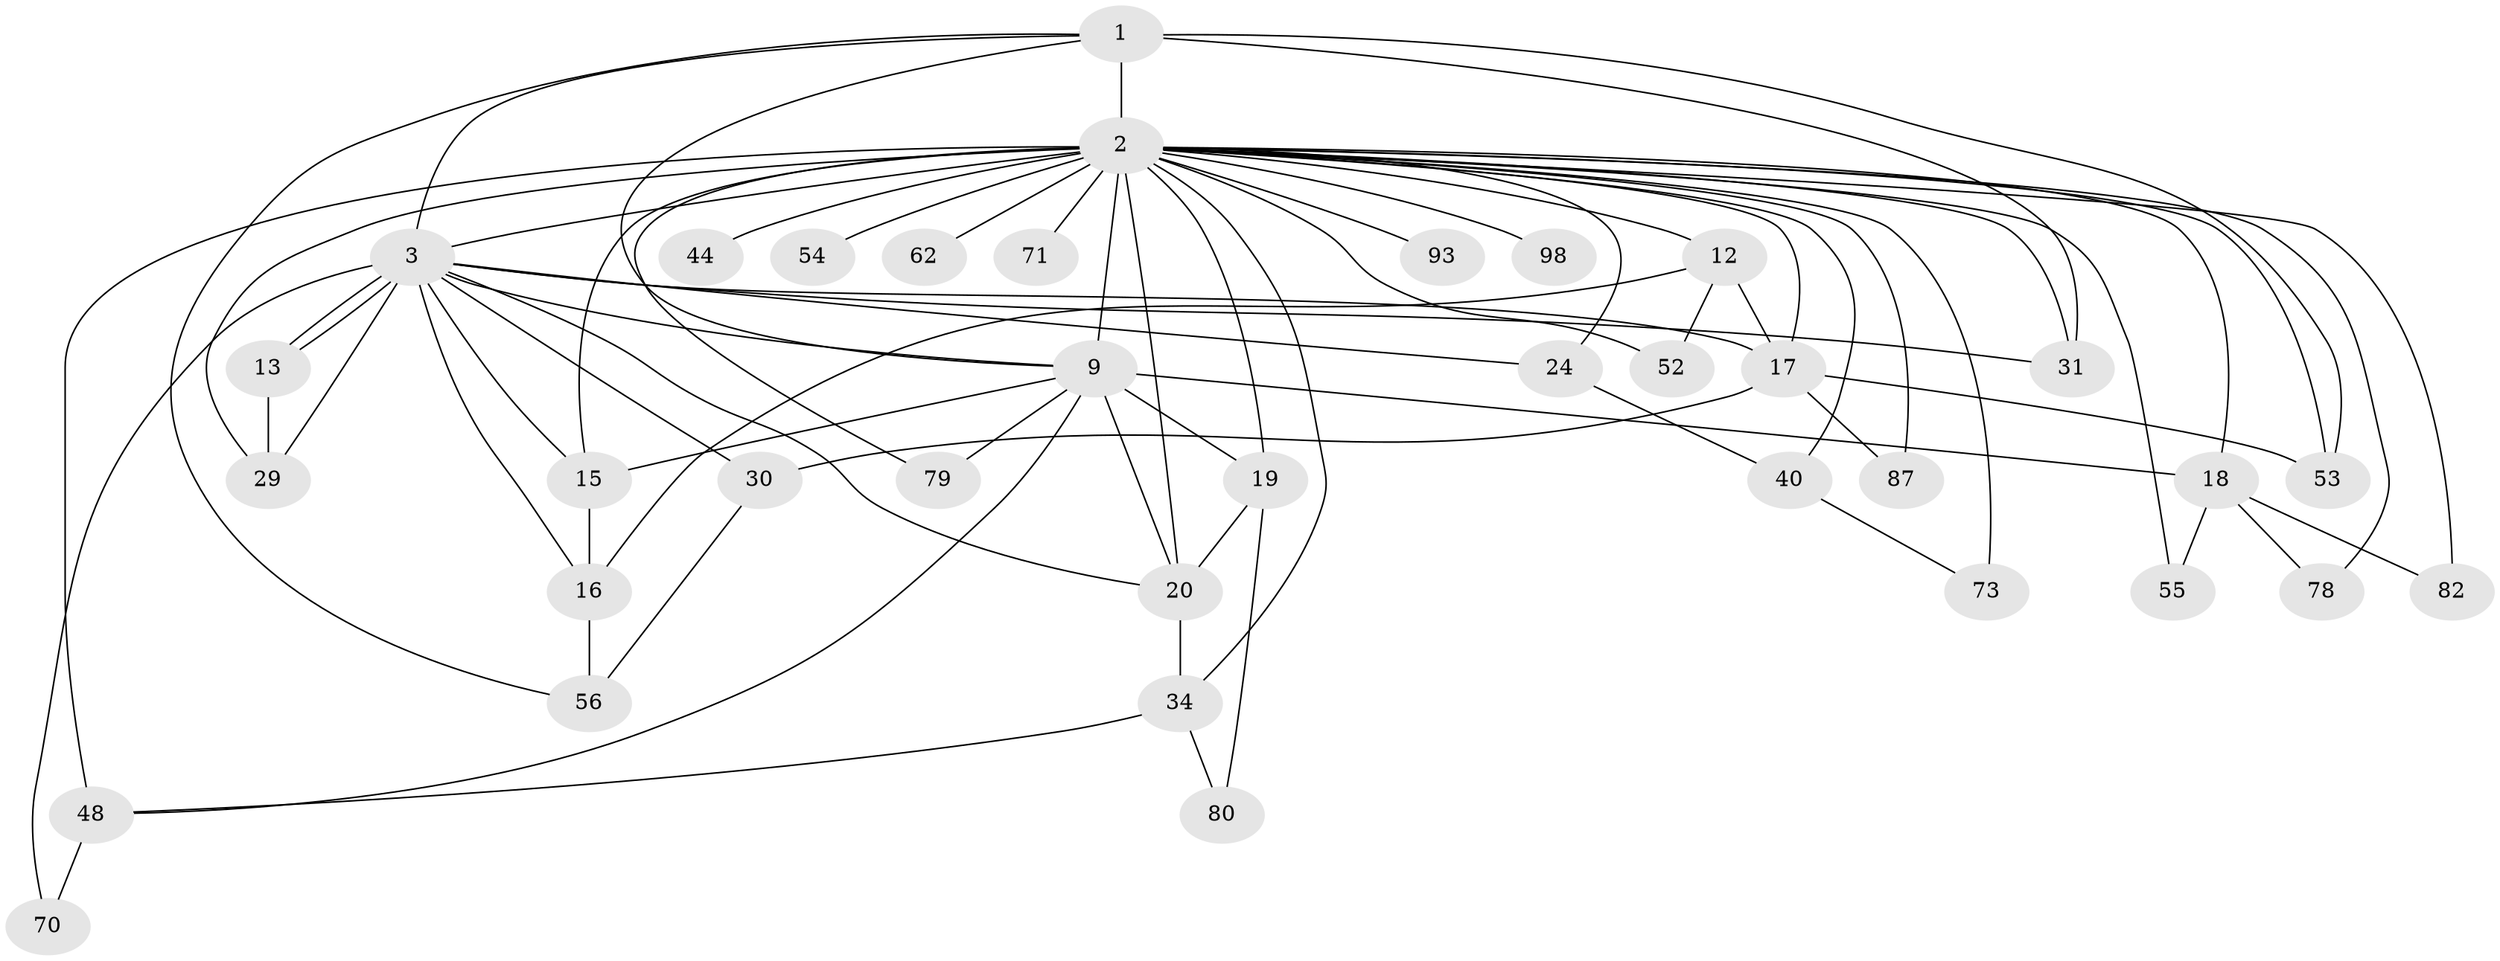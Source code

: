 // original degree distribution, {14: 0.00819672131147541, 24: 0.03278688524590164, 17: 0.00819672131147541, 19: 0.00819672131147541, 20: 0.00819672131147541, 16: 0.00819672131147541, 37: 0.00819672131147541, 3: 0.20491803278688525, 4: 0.10655737704918032, 5: 0.04918032786885246, 6: 0.03278688524590164, 2: 0.5081967213114754, 7: 0.01639344262295082}
// Generated by graph-tools (version 1.1) at 2025/17/03/04/25 18:17:14]
// undirected, 36 vertices, 73 edges
graph export_dot {
graph [start="1"]
  node [color=gray90,style=filled];
  1 [super="+22+92+69"];
  2 [super="+108+27+36+6+33+11+21+4"];
  3 [super="+60+63+50+43+32+47"];
  9 [super="+23+46"];
  12 [super="+51"];
  13;
  15;
  16;
  17 [super="+115+25"];
  18 [super="+77+39"];
  19 [super="+42"];
  20 [super="+81+38+88"];
  24 [super="+84"];
  29;
  30;
  31;
  34 [super="+49+95"];
  40 [super="+96"];
  44;
  48;
  52;
  53 [super="+86"];
  54;
  55;
  56;
  62 [super="+102"];
  70;
  71;
  73 [super="+97"];
  78;
  79;
  80;
  82;
  87;
  93;
  98 [super="+103"];
  1 -- 2 [weight=9];
  1 -- 3 [weight=3];
  1 -- 9;
  1 -- 31;
  1 -- 53;
  1 -- 56;
  2 -- 3 [weight=17];
  2 -- 9 [weight=14];
  2 -- 29;
  2 -- 87;
  2 -- 18 [weight=4];
  2 -- 24 [weight=4];
  2 -- 17 [weight=6];
  2 -- 19;
  2 -- 48 [weight=2];
  2 -- 54 [weight=2];
  2 -- 62 [weight=3];
  2 -- 73 [weight=3];
  2 -- 40 [weight=3];
  2 -- 12 [weight=5];
  2 -- 20 [weight=4];
  2 -- 55;
  2 -- 71;
  2 -- 78;
  2 -- 15 [weight=2];
  2 -- 79;
  2 -- 82;
  2 -- 93 [weight=2];
  2 -- 31;
  2 -- 34 [weight=2];
  2 -- 98 [weight=3];
  2 -- 44;
  2 -- 52;
  2 -- 53;
  3 -- 9 [weight=2];
  3 -- 13;
  3 -- 13;
  3 -- 16;
  3 -- 30;
  3 -- 20;
  3 -- 24;
  3 -- 70;
  3 -- 15;
  3 -- 29;
  3 -- 17;
  3 -- 31;
  9 -- 15;
  9 -- 19;
  9 -- 20;
  9 -- 48;
  9 -- 79;
  9 -- 18 [weight=2];
  12 -- 17;
  12 -- 16;
  12 -- 52;
  13 -- 29;
  15 -- 16;
  16 -- 56;
  17 -- 53;
  17 -- 87;
  17 -- 30;
  18 -- 82;
  18 -- 55;
  18 -- 78;
  19 -- 80;
  19 -- 20;
  20 -- 34;
  24 -- 40;
  30 -- 56;
  34 -- 80;
  34 -- 48;
  40 -- 73;
  48 -- 70;
}
